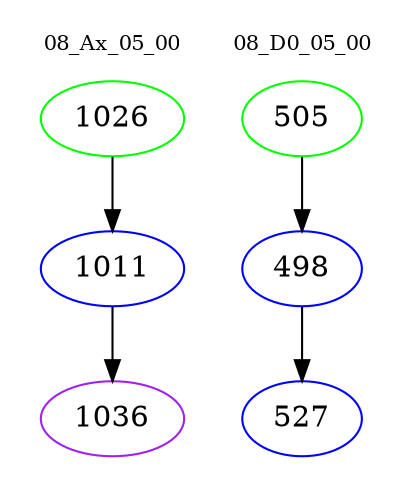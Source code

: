 digraph{
subgraph cluster_0 {
color = white
label = "08_Ax_05_00";
fontsize=10;
T0_1026 [label="1026", color="green"]
T0_1026 -> T0_1011 [color="black"]
T0_1011 [label="1011", color="blue"]
T0_1011 -> T0_1036 [color="black"]
T0_1036 [label="1036", color="purple"]
}
subgraph cluster_1 {
color = white
label = "08_D0_05_00";
fontsize=10;
T1_505 [label="505", color="green"]
T1_505 -> T1_498 [color="black"]
T1_498 [label="498", color="blue"]
T1_498 -> T1_527 [color="black"]
T1_527 [label="527", color="blue"]
}
}
